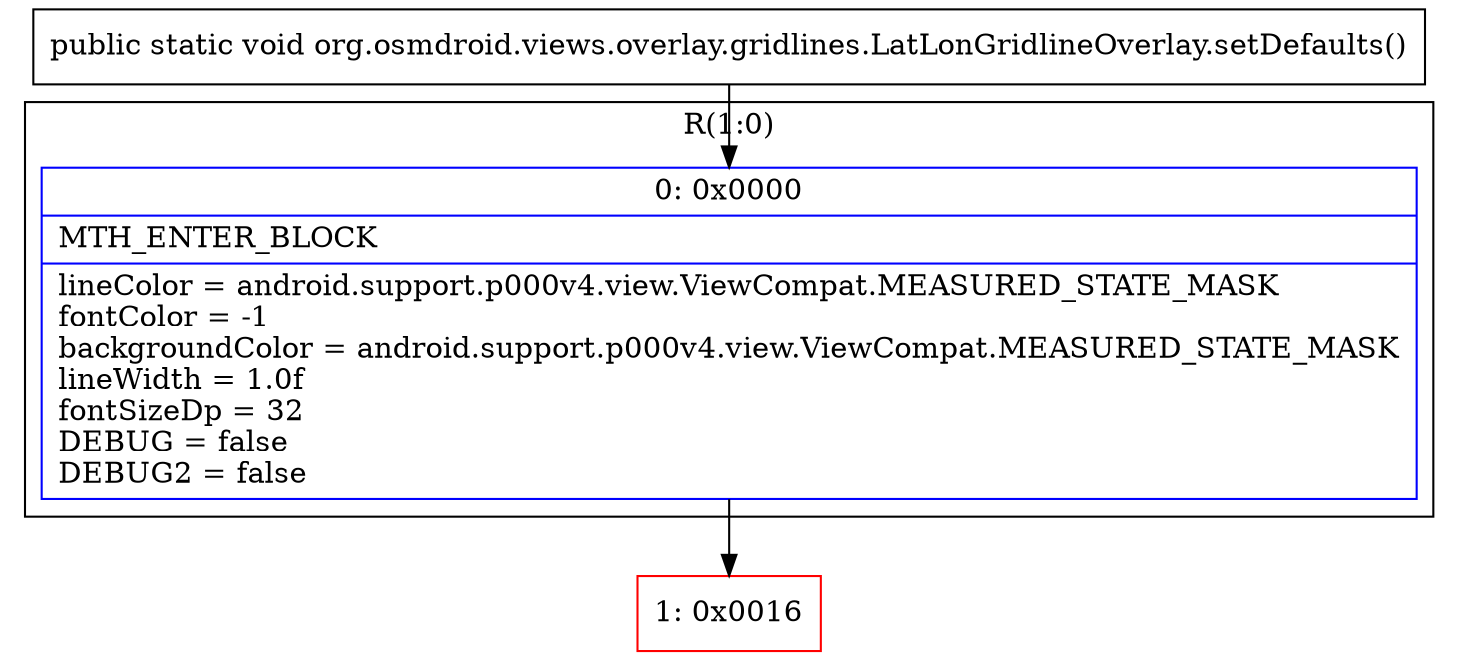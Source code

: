 digraph "CFG fororg.osmdroid.views.overlay.gridlines.LatLonGridlineOverlay.setDefaults()V" {
subgraph cluster_Region_1541868454 {
label = "R(1:0)";
node [shape=record,color=blue];
Node_0 [shape=record,label="{0\:\ 0x0000|MTH_ENTER_BLOCK\l|lineColor = android.support.p000v4.view.ViewCompat.MEASURED_STATE_MASK\lfontColor = \-1\lbackgroundColor = android.support.p000v4.view.ViewCompat.MEASURED_STATE_MASK\llineWidth = 1.0f\lfontSizeDp = 32\lDEBUG = false\lDEBUG2 = false\l}"];
}
Node_1 [shape=record,color=red,label="{1\:\ 0x0016}"];
MethodNode[shape=record,label="{public static void org.osmdroid.views.overlay.gridlines.LatLonGridlineOverlay.setDefaults() }"];
MethodNode -> Node_0;
Node_0 -> Node_1;
}


